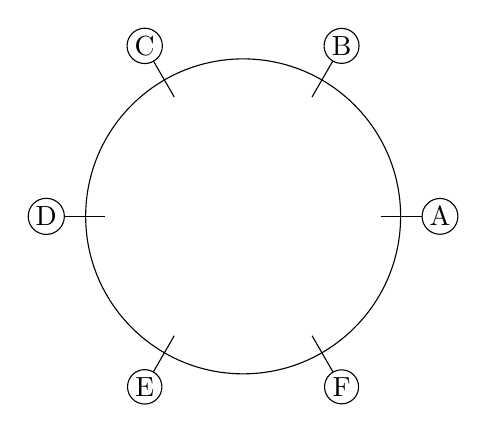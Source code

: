 \begin{tikzpicture}
    \draw (0,0) circle (2);
    \draw (0:1.75) -- (0:2.5) node [draw, shape=circle, inner sep=1, fill=white, text=black] {A};
    \draw (60:1.75) -- (60:2.5) node [draw, shape=circle, inner sep=1, fill=white, text=black] {B};
    \draw (120:1.75) -- (120:2.5) node [draw, shape=circle, inner sep=1, fill=white, text=black] {C};
    \draw (180:1.75) -- (180:2.5) node [draw, shape=circle, inner sep=1, fill=white, text=black] {D};
    \draw (240:1.75) -- (240:2.5) node [draw, shape=circle, inner sep=1, fill=white, text=black] {E};
    \draw (300:1.75) -- (300:2.5) node [draw, shape=circle, inner sep=1, fill=white, text=black] {F};
\end{tikzpicture}
